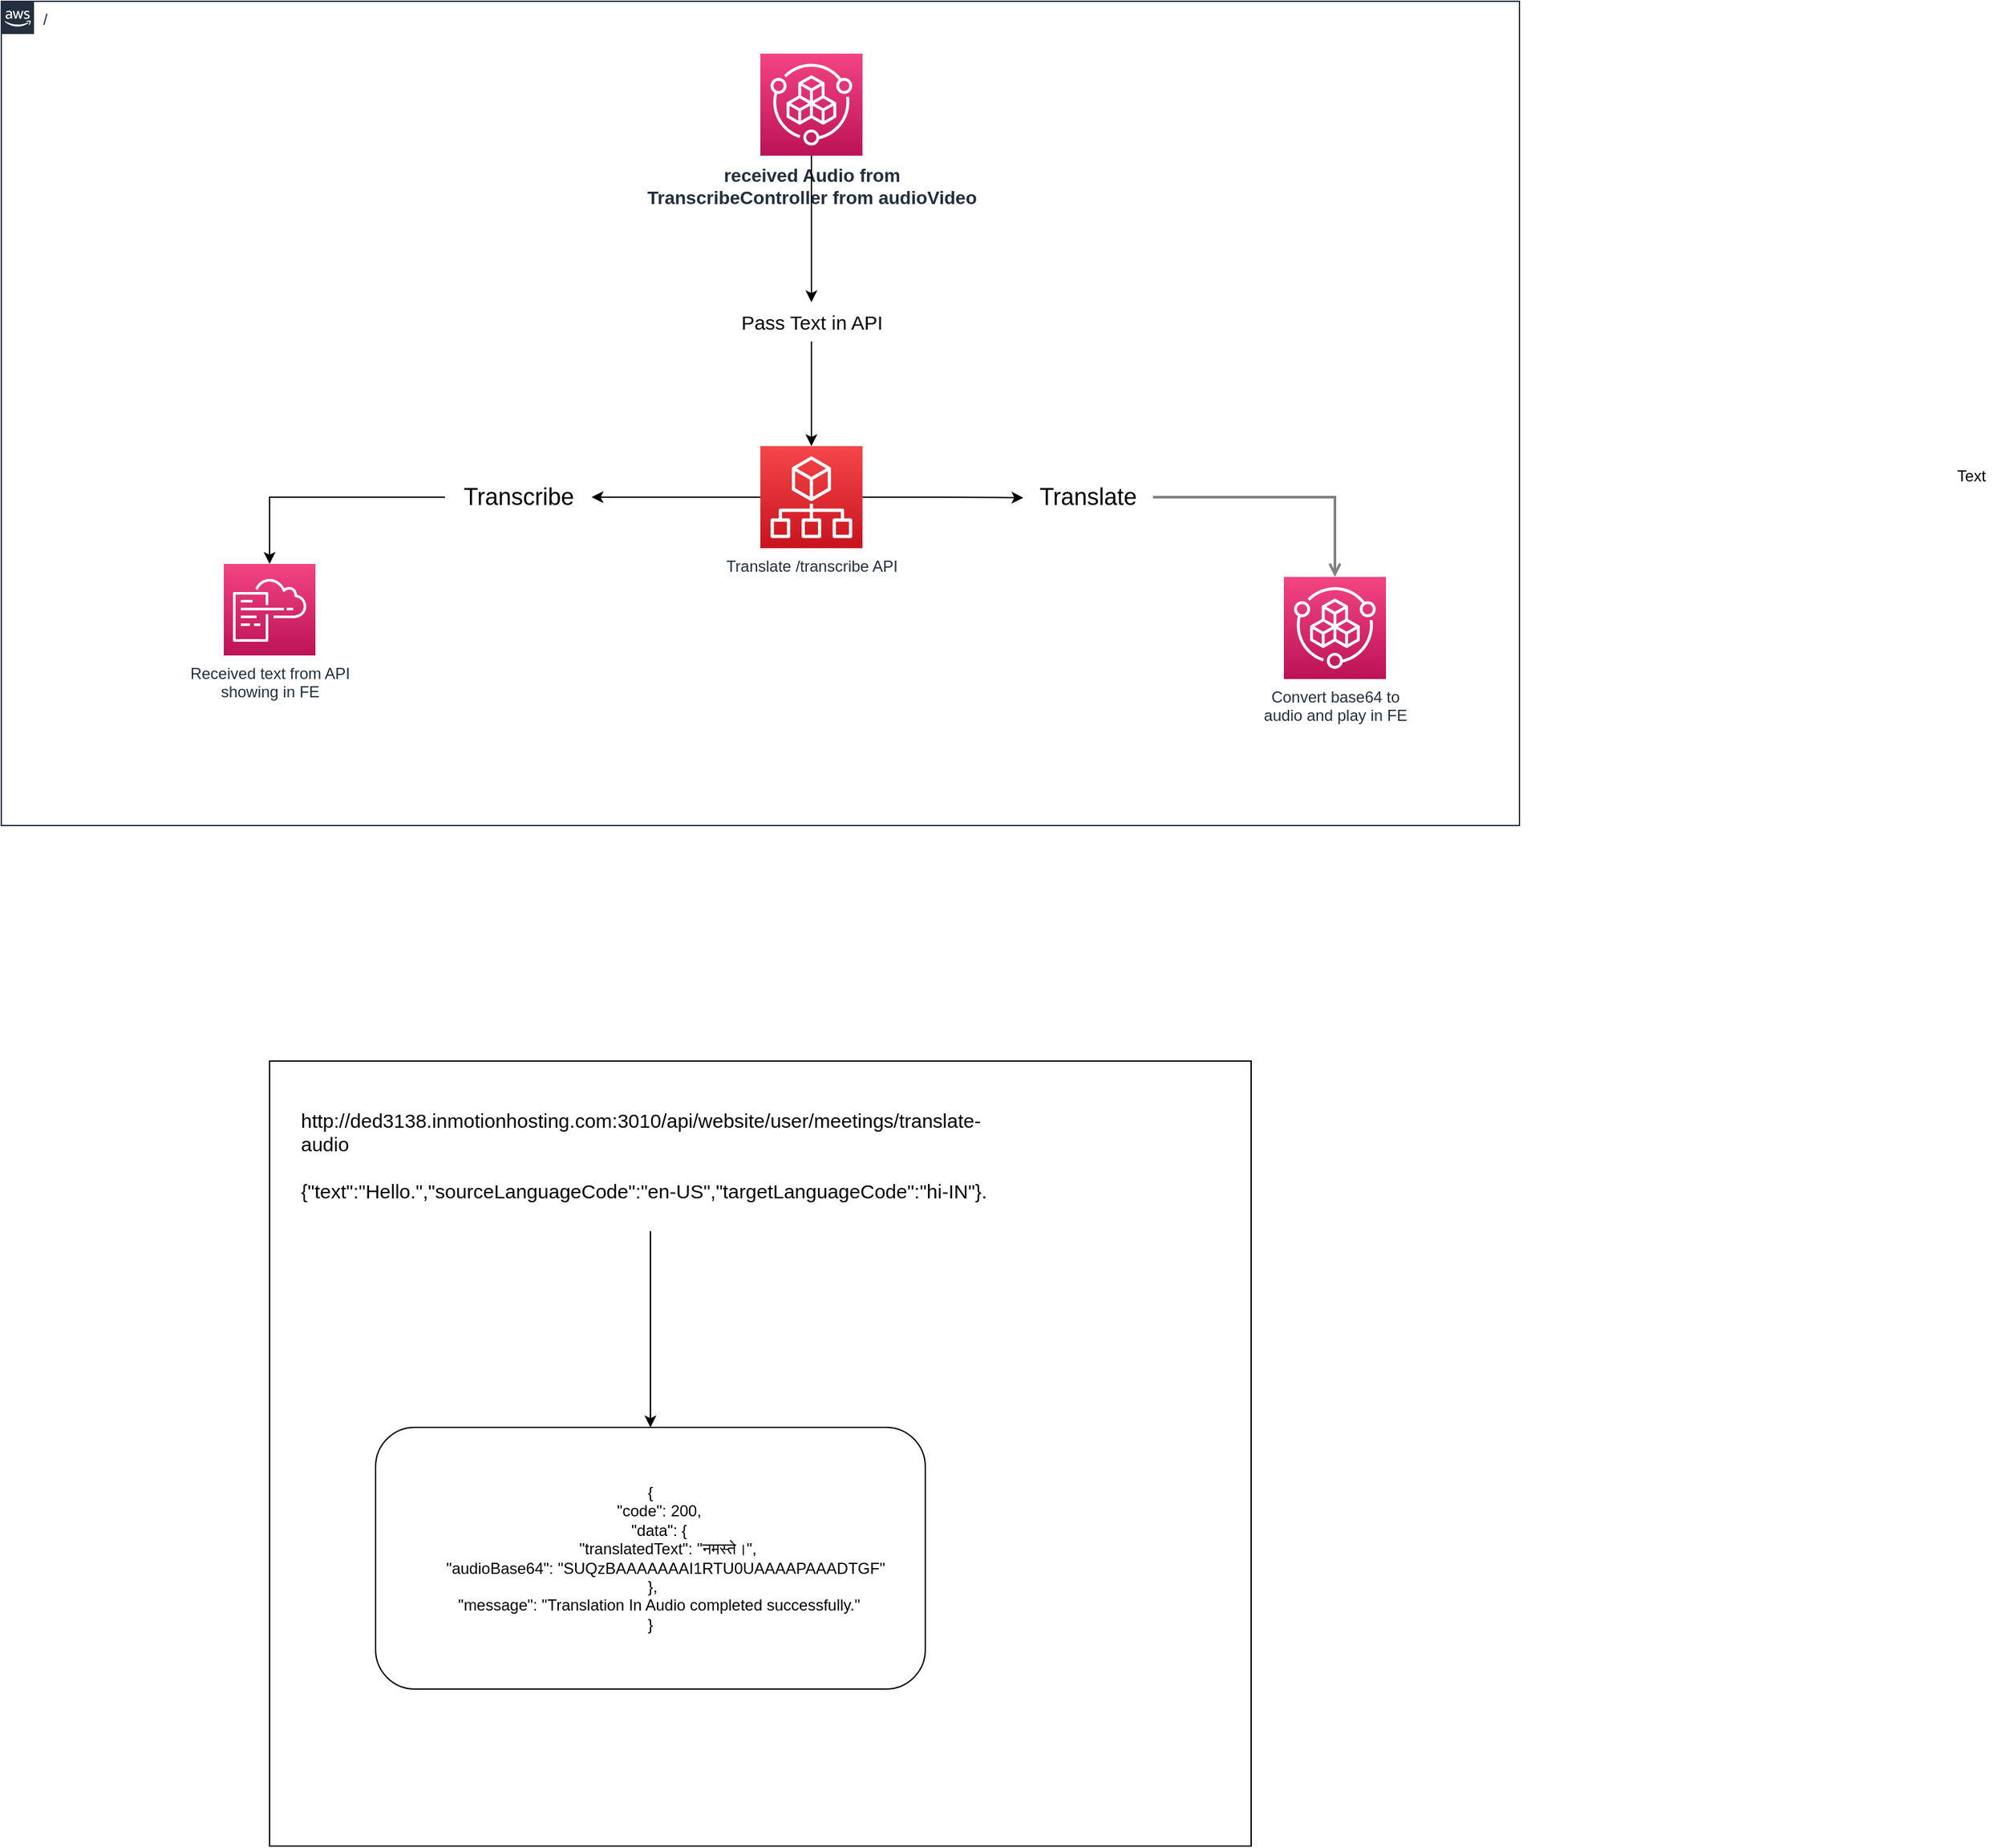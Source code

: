 <mxfile version="24.2.2" type="github">
  <diagram id="Ht1M8jgEwFfnCIfOTk4-" name="Page-1">
    <mxGraphModel dx="4169" dy="2318" grid="1" gridSize="10" guides="1" tooltips="1" connect="1" arrows="1" fold="1" page="1" pageScale="1" pageWidth="1169" pageHeight="827" math="0" shadow="0">
      <root>
        <mxCell id="0" />
        <mxCell id="1" parent="0" />
        <mxCell id="UEzPUAAOIrF-is8g5C7q-175" value="/" style="points=[[0,0],[0.25,0],[0.5,0],[0.75,0],[1,0],[1,0.25],[1,0.5],[1,0.75],[1,1],[0.75,1],[0.5,1],[0.25,1],[0,1],[0,0.75],[0,0.5],[0,0.25]];outlineConnect=0;gradientColor=none;html=1;whiteSpace=wrap;fontSize=12;fontStyle=0;shape=mxgraph.aws4.group;grIcon=mxgraph.aws4.group_aws_cloud_alt;strokeColor=#232F3E;fillColor=none;verticalAlign=top;align=left;spacingLeft=30;fontColor=#232F3E;dashed=0;labelBackgroundColor=#ffffff;container=1;pointerEvents=0;collapsible=0;recursiveResize=0;" parent="1" vertex="1">
          <mxGeometry x="-617" y="-760" width="1160" height="630" as="geometry" />
        </mxCell>
        <mxCell id="R6po1JSqciU4HGjQCoPE-6" style="edgeStyle=orthogonalEdgeStyle;rounded=0;orthogonalLoop=1;jettySize=auto;html=1;" edge="1" parent="UEzPUAAOIrF-is8g5C7q-175" source="R6po1JSqciU4HGjQCoPE-7" target="UEzPUAAOIrF-is8g5C7q-181">
          <mxGeometry relative="1" as="geometry" />
        </mxCell>
        <mxCell id="R6po1JSqciU4HGjQCoPE-1" value="Convert base64 to &lt;br&gt;audio and play in FE" style="outlineConnect=0;fontColor=#232F3E;gradientColor=#F34482;gradientDirection=north;fillColor=#BC1356;strokeColor=#ffffff;dashed=0;verticalLabelPosition=bottom;verticalAlign=top;align=center;html=1;fontSize=12;fontStyle=0;aspect=fixed;shape=mxgraph.aws4.resourceIcon;resIcon=mxgraph.aws4.service_catalog;labelBackgroundColor=#ffffff;" vertex="1" parent="UEzPUAAOIrF-is8g5C7q-175">
          <mxGeometry x="980" y="440" width="78" height="78" as="geometry" />
        </mxCell>
        <mxCell id="R6po1JSqciU4HGjQCoPE-2" value="" style="edgeStyle=orthogonalEdgeStyle;rounded=0;orthogonalLoop=1;jettySize=auto;html=1;startArrow=none;startFill=0;endArrow=open;endFill=0;strokeColor=#808080;strokeWidth=2;" edge="1" parent="UEzPUAAOIrF-is8g5C7q-175" source="R6po1JSqciU4HGjQCoPE-8" target="R6po1JSqciU4HGjQCoPE-1">
          <mxGeometry relative="1" as="geometry">
            <mxPoint x="228" y="-504" as="sourcePoint" />
            <mxPoint x="770" y="-484" as="targetPoint" />
          </mxGeometry>
        </mxCell>
        <mxCell id="UEzPUAAOIrF-is8g5C7q-181" value="Received text from API&lt;br&gt;showing in FE" style="outlineConnect=0;fontColor=#232F3E;gradientColor=#F34482;gradientDirection=north;fillColor=#BC1356;strokeColor=#ffffff;dashed=0;verticalLabelPosition=bottom;verticalAlign=top;align=center;html=1;fontSize=12;fontStyle=0;aspect=fixed;shape=mxgraph.aws4.resourceIcon;resIcon=mxgraph.aws4.cloudformation;labelBackgroundColor=#ffffff;" parent="UEzPUAAOIrF-is8g5C7q-175" vertex="1">
          <mxGeometry x="170" y="430" width="70" height="70" as="geometry" />
        </mxCell>
        <mxCell id="R6po1JSqciU4HGjQCoPE-16" style="edgeStyle=orthogonalEdgeStyle;rounded=0;orthogonalLoop=1;jettySize=auto;html=1;" edge="1" parent="UEzPUAAOIrF-is8g5C7q-175" source="R6po1JSqciU4HGjQCoPE-18" target="UEzPUAAOIrF-is8g5C7q-179">
          <mxGeometry relative="1" as="geometry" />
        </mxCell>
        <mxCell id="UEzPUAAOIrF-is8g5C7q-182" value="&lt;b&gt;&lt;font style=&quot;font-size: 14px;&quot;&gt;received Audio from &lt;br&gt;TranscribeController from audioVideo&lt;/font&gt;&lt;/b&gt;" style="outlineConnect=0;fontColor=#232F3E;gradientColor=#F34482;gradientDirection=north;fillColor=#BC1356;strokeColor=#ffffff;dashed=0;verticalLabelPosition=bottom;verticalAlign=top;align=center;html=1;fontSize=12;fontStyle=0;aspect=fixed;shape=mxgraph.aws4.resourceIcon;resIcon=mxgraph.aws4.service_catalog;labelBackgroundColor=#ffffff;" parent="UEzPUAAOIrF-is8g5C7q-175" vertex="1">
          <mxGeometry x="580" y="40" width="78" height="78" as="geometry" />
        </mxCell>
        <mxCell id="R6po1JSqciU4HGjQCoPE-8" value="&lt;font style=&quot;font-size: 18px;&quot;&gt;Translate&lt;/font&gt;" style="text;html=1;align=center;verticalAlign=middle;resizable=0;points=[];autosize=1;strokeColor=none;fillColor=none;" vertex="1" parent="UEzPUAAOIrF-is8g5C7q-175">
          <mxGeometry x="780" y="359" width="100" height="40" as="geometry" />
        </mxCell>
        <mxCell id="R6po1JSqciU4HGjQCoPE-10" value="" style="edgeStyle=orthogonalEdgeStyle;rounded=0;orthogonalLoop=1;jettySize=auto;html=1;" edge="1" parent="UEzPUAAOIrF-is8g5C7q-175" source="UEzPUAAOIrF-is8g5C7q-179" target="R6po1JSqciU4HGjQCoPE-7">
          <mxGeometry relative="1" as="geometry">
            <mxPoint x="570" y="286" as="sourcePoint" />
            <mxPoint x="245" y="-480" as="targetPoint" />
          </mxGeometry>
        </mxCell>
        <mxCell id="R6po1JSqciU4HGjQCoPE-7" value="Transcribe" style="text;html=1;align=center;verticalAlign=middle;resizable=0;points=[];autosize=1;strokeColor=none;fillColor=none;perimeterSpacing=1;fontSize=18;" vertex="1" parent="UEzPUAAOIrF-is8g5C7q-175">
          <mxGeometry x="340" y="359" width="110" height="40" as="geometry" />
        </mxCell>
        <mxCell id="UEzPUAAOIrF-is8g5C7q-179" value="Translate /transcribe API" style="outlineConnect=0;fontColor=#232F3E;gradientColor=#F54749;gradientDirection=north;fillColor=#C7131F;strokeColor=#ffffff;dashed=0;verticalLabelPosition=bottom;verticalAlign=top;align=center;html=1;fontSize=12;fontStyle=0;aspect=fixed;shape=mxgraph.aws4.resourceIcon;resIcon=mxgraph.aws4.organizations;labelBackgroundColor=#ffffff;" parent="UEzPUAAOIrF-is8g5C7q-175" vertex="1">
          <mxGeometry x="580" y="340" width="78" height="78" as="geometry" />
        </mxCell>
        <mxCell id="R6po1JSqciU4HGjQCoPE-17" style="edgeStyle=orthogonalEdgeStyle;rounded=0;orthogonalLoop=1;jettySize=auto;html=1;entryX=0.01;entryY=0.511;entryDx=0;entryDy=0;entryPerimeter=0;" edge="1" parent="UEzPUAAOIrF-is8g5C7q-175" source="UEzPUAAOIrF-is8g5C7q-179" target="R6po1JSqciU4HGjQCoPE-8">
          <mxGeometry relative="1" as="geometry" />
        </mxCell>
        <mxCell id="R6po1JSqciU4HGjQCoPE-19" value="" style="edgeStyle=orthogonalEdgeStyle;rounded=0;orthogonalLoop=1;jettySize=auto;html=1;" edge="1" parent="UEzPUAAOIrF-is8g5C7q-175" source="UEzPUAAOIrF-is8g5C7q-182" target="R6po1JSqciU4HGjQCoPE-18">
          <mxGeometry relative="1" as="geometry">
            <mxPoint x="299" y="-642" as="sourcePoint" />
            <mxPoint x="299" y="-420" as="targetPoint" />
          </mxGeometry>
        </mxCell>
        <mxCell id="R6po1JSqciU4HGjQCoPE-18" value="&lt;font style=&quot;font-size: 15px;&quot;&gt;Pass Text in API&lt;/font&gt;" style="text;html=1;align=center;verticalAlign=middle;resizable=0;points=[];autosize=1;strokeColor=none;fillColor=none;" vertex="1" parent="UEzPUAAOIrF-is8g5C7q-175">
          <mxGeometry x="554" y="230" width="130" height="30" as="geometry" />
        </mxCell>
        <mxCell id="R6po1JSqciU4HGjQCoPE-20" value="Text" style="text;html=1;align=center;verticalAlign=middle;resizable=0;points=[];autosize=1;strokeColor=none;fillColor=none;" vertex="1" parent="1">
          <mxGeometry x="863" y="-412" width="50" height="30" as="geometry" />
        </mxCell>
        <mxCell id="R6po1JSqciU4HGjQCoPE-21" value="" style="rounded=0;whiteSpace=wrap;html=1;" vertex="1" parent="1">
          <mxGeometry x="-412" y="50" width="750" height="600" as="geometry" />
        </mxCell>
        <mxCell id="R6po1JSqciU4HGjQCoPE-25" style="edgeStyle=orthogonalEdgeStyle;rounded=0;orthogonalLoop=1;jettySize=auto;html=1;entryX=0.5;entryY=0;entryDx=0;entryDy=0;" edge="1" parent="1" source="R6po1JSqciU4HGjQCoPE-23" target="R6po1JSqciU4HGjQCoPE-24">
          <mxGeometry relative="1" as="geometry" />
        </mxCell>
        <mxCell id="R6po1JSqciU4HGjQCoPE-23" value="&lt;font color=&quot;#000000&quot;&gt;http://ded3138.inmotionhosting.com:3010/api/website/user/meetings/translate-audio&lt;br&gt;&lt;br&gt;{&quot;text&quot;:&quot;Hello.&quot;,&quot;sourceLanguageCode&quot;:&quot;en-US&quot;,&quot;targetLanguageCode&quot;:&quot;hi-IN&quot;}.&lt;/font&gt;" style="text;overflow=hidden;rounded=0;fontColor=#FFFFFF;fontSize=15;whiteSpace=wrap;html=1;" vertex="1" parent="1">
          <mxGeometry x="-390" y="80" width="538" height="100" as="geometry" />
        </mxCell>
        <mxCell id="R6po1JSqciU4HGjQCoPE-24" value="&lt;div&gt;{&lt;/div&gt;&lt;div&gt;&amp;nbsp; &amp;nbsp; &quot;code&quot;: 200,&lt;/div&gt;&lt;div&gt;&amp;nbsp; &amp;nbsp; &quot;data&quot;: {&lt;/div&gt;&lt;div&gt;&amp;nbsp; &amp;nbsp; &amp;nbsp; &amp;nbsp; &quot;translatedText&quot;: &quot;नमस्ते।&quot;,&lt;/div&gt;&lt;div&gt;&amp;nbsp; &amp;nbsp; &amp;nbsp; &amp;nbsp; &quot;audioBase64&quot;: &quot;SUQzBAAAAAAAI1RTU0UAAAAPAAADTGF&quot;&lt;span style=&quot;background-color: initial;&quot;&gt;&amp;nbsp;&lt;br&gt;&amp;nbsp;},&lt;/span&gt;&lt;/div&gt;&lt;div&gt;&amp;nbsp; &amp;nbsp; &quot;message&quot;: &quot;Translation In Audio completed successfully.&quot;&lt;/div&gt;&lt;div&gt;}&lt;/div&gt;" style="rounded=1;whiteSpace=wrap;html=1;" vertex="1" parent="1">
          <mxGeometry x="-331" y="330" width="420" height="200" as="geometry" />
        </mxCell>
      </root>
    </mxGraphModel>
  </diagram>
</mxfile>
